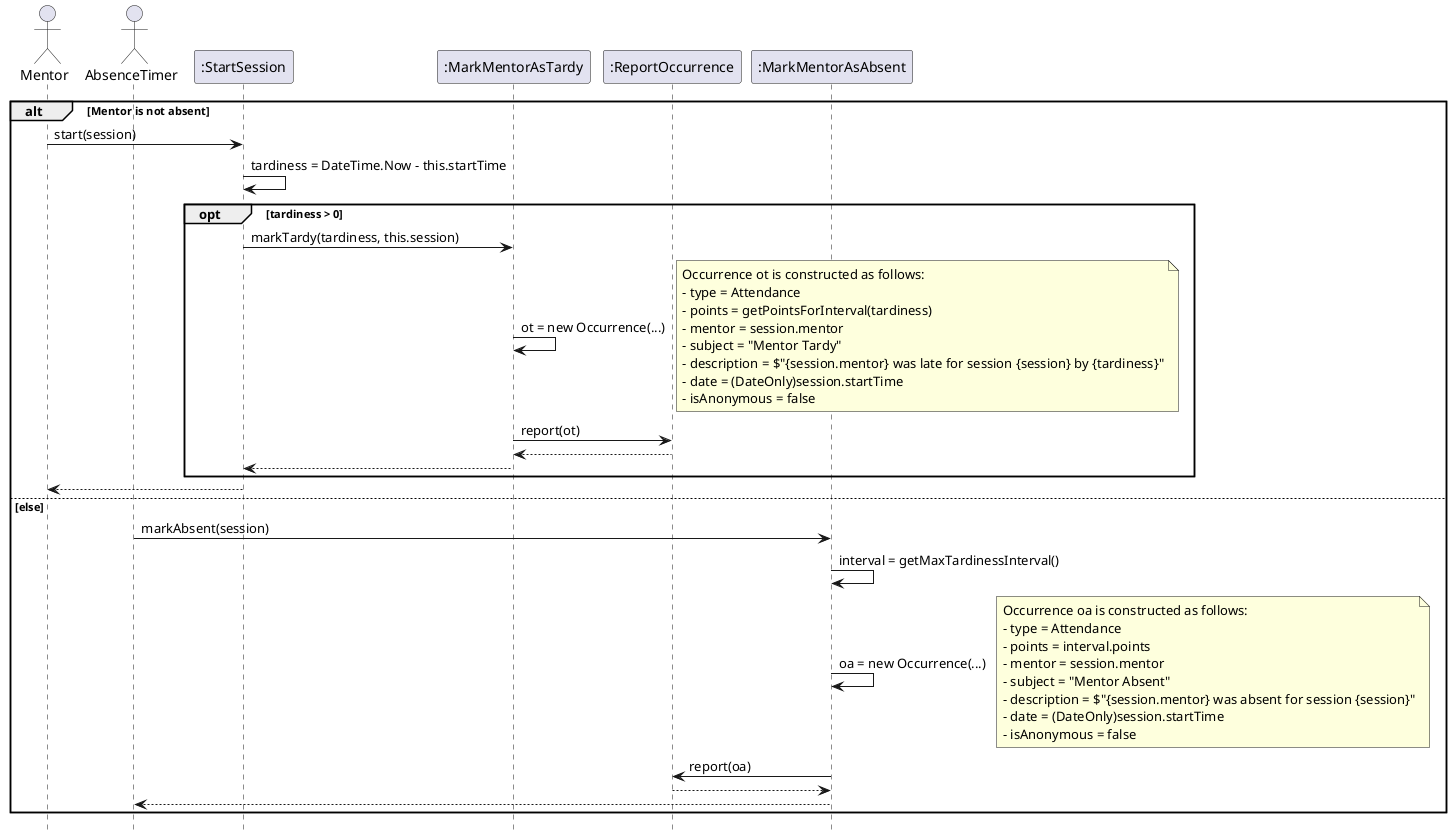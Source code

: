 @startuml StartSession Sequence
hide footbox
actor Mentor
actor AbsenceTimer
participant ":StartSession" as start
participant ":MarkMentorAsTardy" as tardy
participant ":ReportOccurrence" as report
participant ":MarkMentorAsAbsent" as absent

alt Mentor is not absent
  Mentor -> start: start(session)
  start -> start: tardiness = DateTime.Now - this.startTime
  opt tardiness > 0
    start -> tardy: markTardy(tardiness, this.session)
    tardy -> tardy: ot = new Occurrence(...)
    note right
    Occurrence ot is constructed as follows:
    - type = Attendance
    - points = getPointsForInterval(tardiness)
    - mentor = session.mentor
    - subject = "Mentor Tardy"
    - description = $"{session.mentor} was late for session {session} by {tardiness}"
    - date = (DateOnly)session.startTime
    - isAnonymous = false
    end note
    tardy -> report: report(ot)
    report --> tardy
    tardy --> start
  end
  start --> Mentor
else else
  AbsenceTimer -> absent: markAbsent(session)
  absent -> absent: interval = getMaxTardinessInterval()
  absent -> absent: oa = new Occurrence(...)
  note right
  Occurrence oa is constructed as follows:
  - type = Attendance
  - points = interval.points
  - mentor = session.mentor
  - subject = "Mentor Absent"
  - description = $"{session.mentor} was absent for session {session}"
  - date = (DateOnly)session.startTime
  - isAnonymous = false
  end note
  absent -> report: report(oa)
  report --> absent
  absent --> AbsenceTimer
end
@enduml